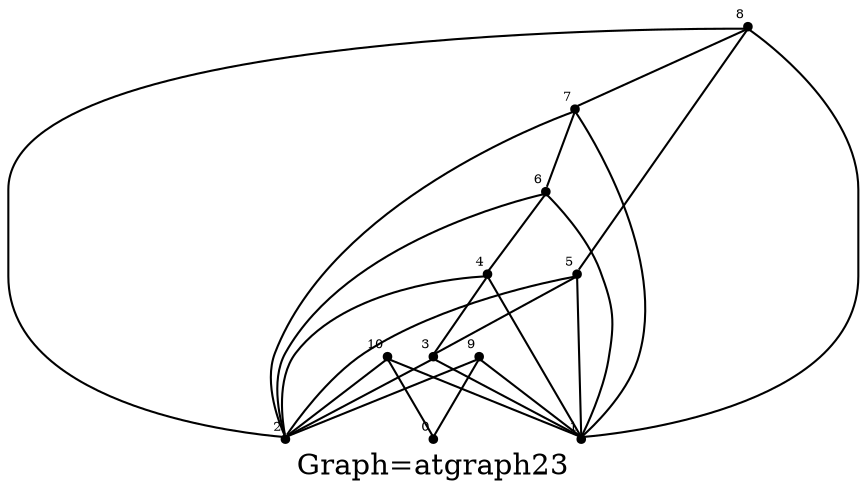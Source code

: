 /* Created by igraph 0.8.0-pre+0200568 */
graph {
  graph [
    label="Graph=atgraph23"
    labelloc=bottom
  ];
  0 [
    pos="0.000000,1.000000!"
    shape=point
    fontsize=6
    xlabel=0
  ];
  1 [
    pos="-0.100000,2.000000!"
    shape=point
    fontsize=6
    xlabel=1
  ];
  2 [
    pos="1.000000,1.000000!"
    shape=point
    fontsize=6
    xlabel=2
  ];
  3 [
    pos="0.900000,2.000000!"
    shape=point
    fontsize=6
    xlabel=3
  ];
  4 [
    pos="2.000000,1.000000!"
    shape=point
    fontsize=6
    xlabel=4
  ];
  5 [
    pos="1.900000,2.000000!"
    shape=point
    fontsize=6
    xlabel=5
  ];
  6 [
    pos="3.000000,0.000000!"
    shape=point
    fontsize=6
    xlabel=6
  ];
  7 [
    pos="2.900000,1.000000!"
    shape=point
    fontsize=6
    xlabel=7
  ];
  8 [
    pos="3.000000,2.000000!"
    shape=point
    fontsize=6
    xlabel=8
  ];
  9 [
    pos="2.900000,3.000000!"
    shape=point
    fontsize=6
    xlabel=9
  ];
  10 [
    pos="3.000000,4.000000!"
    shape=point
    fontsize=6
    xlabel=10
  ];

  9 -- 0;
  10 -- 0;
  9 -- 1;
  9 -- 2;
  10 -- 1;
  10 -- 2;
  3 -- 1;
  4 -- 1;
  5 -- 1;
  6 -- 1;
  7 -- 1;
  8 -- 1;
  3 -- 2;
  4 -- 2;
  5 -- 2;
  6 -- 2;
  7 -- 2;
  8 -- 2;
  4 -- 3;
  5 -- 3;
  6 -- 4;
  8 -- 5;
  7 -- 6;
  8 -- 7;
}

